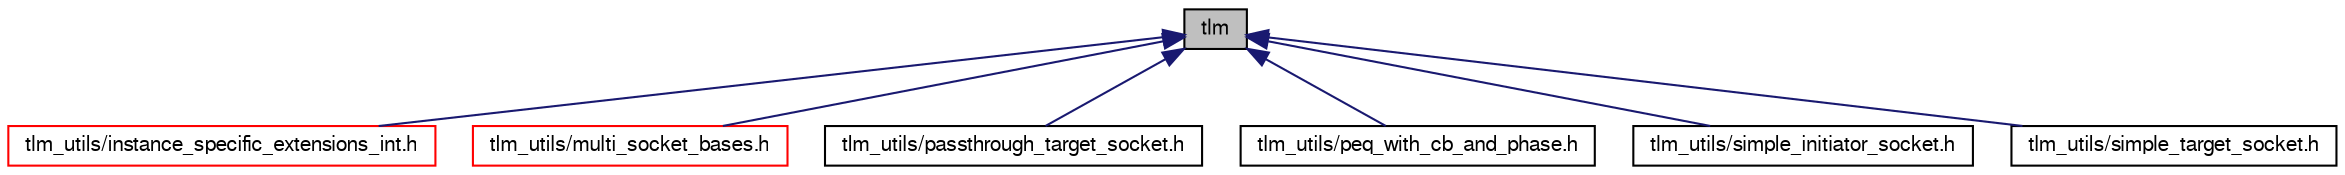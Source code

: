digraph G
{
  edge [fontname="FreeSans",fontsize="10",labelfontname="FreeSans",labelfontsize="10"];
  node [fontname="FreeSans",fontsize="10",shape=record];
  Node1 [label="tlm",height=0.2,width=0.4,color="black", fillcolor="grey75", style="filled" fontcolor="black"];
  Node1 -> Node2 [dir=back,color="midnightblue",fontsize="10",style="solid",fontname="FreeSans"];
  Node2 [label="tlm_utils/instance_specific_extensions_int.h",height=0.2,width=0.4,color="red", fillcolor="white", style="filled",URL="$a00162.html"];
  Node1 -> Node3 [dir=back,color="midnightblue",fontsize="10",style="solid",fontname="FreeSans"];
  Node3 [label="tlm_utils/multi_socket_bases.h",height=0.2,width=0.4,color="red", fillcolor="white", style="filled",URL="$a00165.html"];
  Node1 -> Node4 [dir=back,color="midnightblue",fontsize="10",style="solid",fontname="FreeSans"];
  Node4 [label="tlm_utils/passthrough_target_socket.h",height=0.2,width=0.4,color="black", fillcolor="white", style="filled",URL="$a00166.html"];
  Node1 -> Node5 [dir=back,color="midnightblue",fontsize="10",style="solid",fontname="FreeSans"];
  Node5 [label="tlm_utils/peq_with_cb_and_phase.h",height=0.2,width=0.4,color="black", fillcolor="white", style="filled",URL="$a00167.html"];
  Node1 -> Node6 [dir=back,color="midnightblue",fontsize="10",style="solid",fontname="FreeSans"];
  Node6 [label="tlm_utils/simple_initiator_socket.h",height=0.2,width=0.4,color="black", fillcolor="white", style="filled",URL="$a00169.html"];
  Node1 -> Node7 [dir=back,color="midnightblue",fontsize="10",style="solid",fontname="FreeSans"];
  Node7 [label="tlm_utils/simple_target_socket.h",height=0.2,width=0.4,color="black", fillcolor="white", style="filled",URL="$a00170.html"];
}
